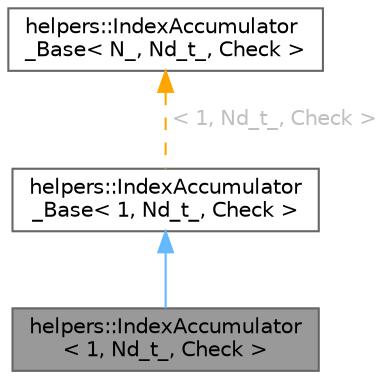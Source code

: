 digraph "helpers::IndexAccumulator&lt; 1, Nd_t_, Check &gt;"
{
 // LATEX_PDF_SIZE
  bgcolor="transparent";
  edge [fontname=Helvetica,fontsize=10,labelfontname=Helvetica,labelfontsize=10];
  node [fontname=Helvetica,fontsize=10,shape=box,height=0.2,width=0.4];
  Node1 [id="Node000001",label="helpers::IndexAccumulator\l\< 1, Nd_t_, Check \>",height=0.2,width=0.4,color="gray40", fillcolor="grey60", style="filled", fontcolor="black",tooltip=" "];
  Node2 -> Node1 [id="edge1_Node000001_Node000002",dir="back",color="steelblue1",style="solid",tooltip=" "];
  Node2 [id="Node000002",label="helpers::IndexAccumulator\l_Base\< 1, Nd_t_, Check \>",height=0.2,width=0.4,color="gray40", fillcolor="white", style="filled",URL="$classhelpers_1_1IndexAccumulator__Base.html",tooltip=" "];
  Node3 -> Node2 [id="edge2_Node000002_Node000003",dir="back",color="orange",style="dashed",tooltip=" ",label=" \< 1, Nd_t_, Check \>",fontcolor="grey" ];
  Node3 [id="Node000003",label="helpers::IndexAccumulator\l_Base\< N_, Nd_t_, Check \>",height=0.2,width=0.4,color="gray40", fillcolor="white", style="filled",URL="$classhelpers_1_1IndexAccumulator__Base.html",tooltip="Parent class of IndexAccumulator."];
}
